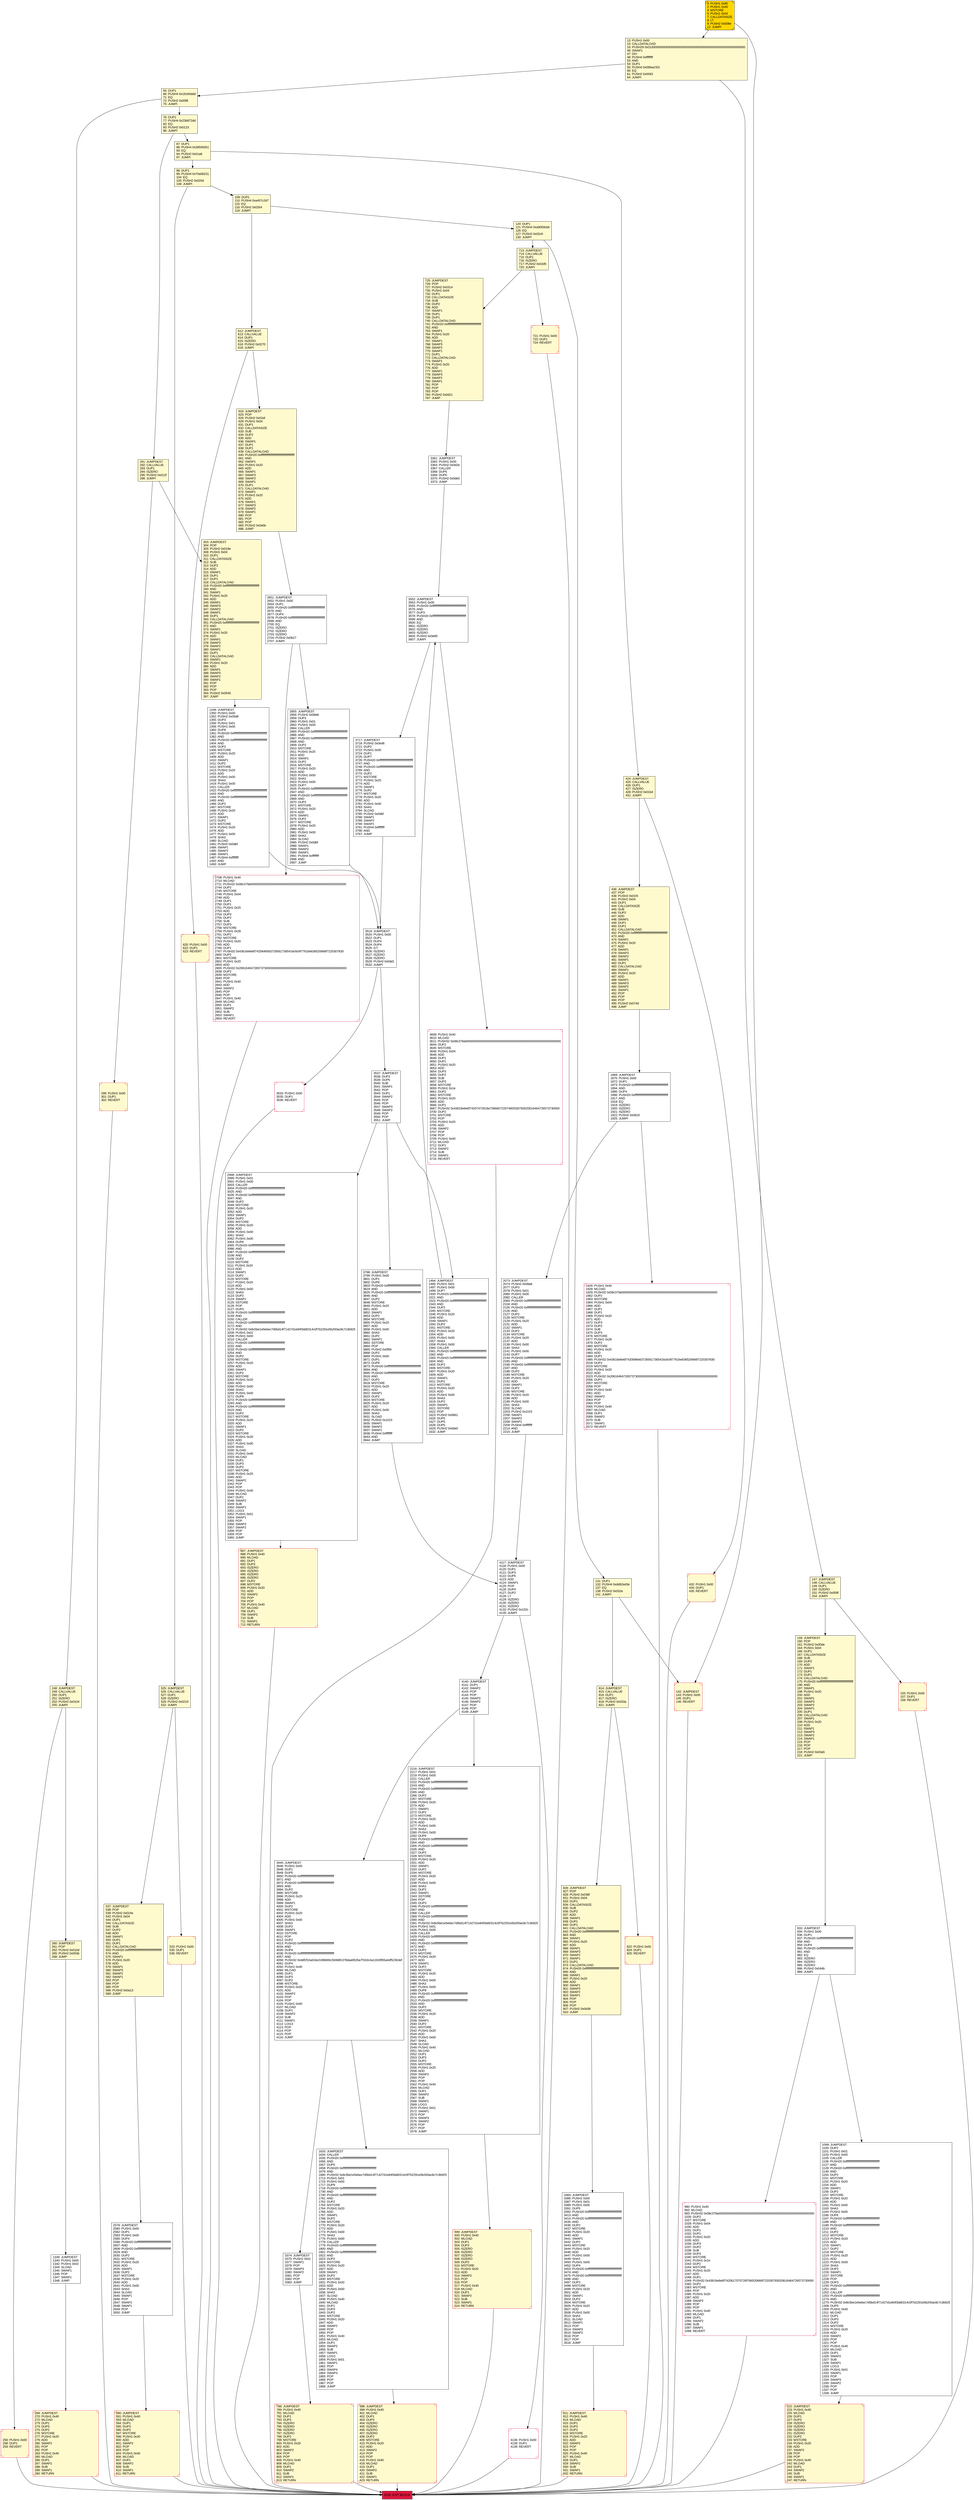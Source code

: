 digraph G {
bgcolor=transparent rankdir=UD;
node [shape=box style=filled color=black fillcolor=white fontname=arial fontcolor=black];
98 [label="98: DUP1\l99: PUSH4 0x70a08231\l104: EQ\l105: PUSH2 0x020d\l108: JUMPI\l" fillcolor=lemonchiffon ];
3374 [label="3374: JUMPDEST\l3375: PUSH1 0x01\l3377: SWAP1\l3378: POP\l3379: SWAP3\l3380: SWAP2\l3381: POP\l3382: POP\l3383: JUMP\l" ];
291 [label="291: JUMPDEST\l292: CALLVALUE\l293: DUP1\l294: ISZERO\l295: PUSH2 0x012f\l298: JUMPI\l" fillcolor=lemonchiffon ];
3361 [label="3361: JUMPDEST\l3362: PUSH1 0x00\l3364: PUSH2 0x0d2e\l3367: CALLER\l3368: DUP5\l3369: DUP5\l3370: PUSH2 0x0de0\l3373: JUMP\l" ];
2579 [label="2579: JUMPDEST\l2580: PUSH1 0x00\l2582: DUP1\l2583: PUSH1 0x00\l2585: DUP4\l2586: PUSH20 0xffffffffffffffffffffffffffffffffffffffff\l2607: AND\l2608: PUSH20 0xffffffffffffffffffffffffffffffffffffffff\l2629: AND\l2630: DUP2\l2631: MSTORE\l2632: PUSH1 0x20\l2634: ADD\l2635: SWAP1\l2636: DUP2\l2637: MSTORE\l2638: PUSH1 0x20\l2640: ADD\l2641: PUSH1 0x00\l2643: SHA3\l2644: SLOAD\l2645: SWAP1\l2646: POP\l2647: SWAP2\l2648: SWAP1\l2649: POP\l2650: JUMP\l" ];
147 [label="147: JUMPDEST\l148: CALLVALUE\l149: DUP1\l150: ISZERO\l151: PUSH2 0x009f\l154: JUMPI\l" fillcolor=lemonchiffon ];
4136 [label="4136: PUSH1 0x00\l4138: DUP1\l4139: REVERT\l" shape=Msquare color=crimson ];
299 [label="299: PUSH1 0x00\l301: DUP1\l302: REVERT\l" fillcolor=lemonchiffon shape=Msquare color=crimson ];
142 [label="142: JUMPDEST\l143: PUSH1 0x00\l145: DUP1\l146: REVERT\l" fillcolor=lemonchiffon shape=Msquare color=crimson ];
432 [label="432: PUSH1 0x00\l434: DUP1\l435: REVERT\l" fillcolor=lemonchiffon shape=Msquare color=crimson ];
687 [label="687: JUMPDEST\l688: PUSH1 0x40\l690: MLOAD\l691: DUP1\l692: DUP3\l693: ISZERO\l694: ISZERO\l695: ISZERO\l696: ISZERO\l697: DUP2\l698: MSTORE\l699: PUSH1 0x20\l701: ADD\l702: SWAP2\l703: POP\l704: POP\l705: PUSH1 0x40\l707: MLOAD\l708: DUP1\l709: SWAP2\l710: SUB\l711: SWAP1\l712: RETURN\l" fillcolor=lemonchiffon shape=Msquare color=crimson ];
120 [label="120: DUP1\l121: PUSH4 0xa9059cbb\l126: EQ\l127: PUSH2 0x02c9\l130: JUMPI\l" fillcolor=lemonchiffon ];
1869 [label="1869: JUMPDEST\l1870: PUSH1 0x00\l1872: DUP1\l1873: PUSH20 0xffffffffffffffffffffffffffffffffffffffff\l1894: AND\l1895: DUP4\l1896: PUSH20 0xffffffffffffffffffffffffffffffffffffffff\l1917: AND\l1918: EQ\l1919: ISZERO\l1920: ISZERO\l1921: ISZERO\l1922: PUSH2 0x0819\l1925: JUMPI\l" ];
822 [label="822: PUSH1 0x00\l824: DUP1\l825: REVERT\l" fillcolor=lemonchiffon shape=Msquare color=crimson ];
725 [label="725: JUMPDEST\l726: POP\l727: PUSH2 0x0314\l730: PUSH1 0x04\l732: DUP1\l733: CALLDATASIZE\l734: SUB\l735: DUP2\l736: ADD\l737: SWAP1\l738: DUP1\l739: DUP1\l740: CALLDATALOAD\l741: PUSH20 0xffffffffffffffffffffffffffffffffffffffff\l762: AND\l763: SWAP1\l764: PUSH1 0x20\l766: ADD\l767: SWAP1\l768: SWAP3\l769: SWAP2\l770: SWAP1\l771: DUP1\l772: CALLDATALOAD\l773: SWAP1\l774: PUSH1 0x20\l776: ADD\l777: SWAP1\l778: SWAP3\l779: SWAP2\l780: SWAP1\l781: POP\l782: POP\l783: POP\l784: PUSH2 0x0d21\l787: JUMP\l" fillcolor=lemonchiffon ];
13 [label="13: PUSH1 0x00\l15: CALLDATALOAD\l16: PUSH29 0x0100000000000000000000000000000000000000000000000000000000\l46: SWAP1\l47: DIV\l48: PUSH4 0xffffffff\l53: AND\l54: DUP1\l55: PUSH4 0x095ea7b3\l60: EQ\l61: PUSH2 0x0093\l64: JUMPI\l" fillcolor=lemonchiffon ];
525 [label="525: JUMPDEST\l526: CALLVALUE\l527: DUP1\l528: ISZERO\l529: PUSH2 0x0219\l532: JUMPI\l" fillcolor=lemonchiffon ];
256 [label="256: PUSH1 0x00\l258: DUP1\l259: REVERT\l" fillcolor=lemonchiffon shape=Msquare color=crimson ];
537 [label="537: JUMPDEST\l538: POP\l539: PUSH2 0x024e\l542: PUSH1 0x04\l544: DUP1\l545: CALLDATASIZE\l546: SUB\l547: DUP2\l548: ADD\l549: SWAP1\l550: DUP1\l551: DUP1\l552: CALLDATALOAD\l553: PUSH20 0xffffffffffffffffffffffffffffffffffffffff\l574: AND\l575: SWAP1\l576: PUSH1 0x20\l578: ADD\l579: SWAP1\l580: SWAP3\l581: SWAP2\l582: SWAP1\l583: POP\l584: POP\l585: POP\l586: PUSH2 0x0a13\l589: JUMP\l" fillcolor=lemonchiffon ];
1926 [label="1926: PUSH1 0x40\l1928: MLOAD\l1929: PUSH32 0x08c379a000000000000000000000000000000000000000000000000000000000\l1962: DUP2\l1963: MSTORE\l1964: PUSH1 0x04\l1966: ADD\l1967: DUP1\l1968: DUP1\l1969: PUSH1 0x20\l1971: ADD\l1972: DUP3\l1973: DUP2\l1974: SUB\l1975: DUP3\l1976: MSTORE\l1977: PUSH1 0x28\l1979: DUP2\l1980: MSTORE\l1981: PUSH1 0x20\l1983: ADD\l1984: DUP1\l1985: PUSH32 0x43616e6e6f7420696e637265617365416c6c6f77616e636520666f7220307830\l2018: DUP2\l2019: MSTORE\l2020: PUSH1 0x20\l2022: ADD\l2023: PUSH32 0x2061646472657373000000000000000000000000000000000000000000000000\l2056: DUP2\l2057: MSTORE\l2058: POP\l2059: PUSH1 0x40\l2061: ADD\l2062: SWAP2\l2063: POP\l2064: POP\l2065: PUSH1 0x40\l2067: MLOAD\l2068: DUP1\l2069: SWAP2\l2070: SUB\l2071: SWAP1\l2072: REVERT\l" shape=Msquare color=crimson ];
2855 [label="2855: JUMPDEST\l2856: PUSH2 0x0bb6\l2859: DUP3\l2860: PUSH1 0x01\l2862: PUSH1 0x00\l2864: CALLER\l2865: PUSH20 0xffffffffffffffffffffffffffffffffffffffff\l2886: AND\l2887: PUSH20 0xffffffffffffffffffffffffffffffffffffffff\l2908: AND\l2909: DUP2\l2910: MSTORE\l2911: PUSH1 0x20\l2913: ADD\l2914: SWAP1\l2915: DUP2\l2916: MSTORE\l2917: PUSH1 0x20\l2919: ADD\l2920: PUSH1 0x00\l2922: SHA3\l2923: PUSH1 0x00\l2925: DUP7\l2926: PUSH20 0xffffffffffffffffffffffffffffffffffffffff\l2947: AND\l2948: PUSH20 0xffffffffffffffffffffffffffffffffffffffff\l2969: AND\l2970: DUP2\l2971: MSTORE\l2972: PUSH1 0x20\l2974: ADD\l2975: SWAP1\l2976: DUP2\l2977: MSTORE\l2978: PUSH1 0x20\l2980: ADD\l2981: PUSH1 0x00\l2983: SHA3\l2984: SLOAD\l2985: PUSH2 0x0dbf\l2988: SWAP1\l2989: SWAP2\l2990: SWAP1\l2991: PUSH4 0xffffffff\l2996: AND\l2997: JUMP\l" ];
87 [label="87: DUP1\l88: PUSH4 0x39509351\l93: EQ\l94: PUSH2 0x01a8\l97: JUMPI\l" fillcolor=lemonchiffon ];
1349 [label="1349: JUMPDEST\l1350: PUSH1 0x00\l1352: PUSH2 0x05d6\l1355: DUP3\l1356: PUSH1 0x01\l1358: PUSH1 0x00\l1360: DUP8\l1361: PUSH20 0xffffffffffffffffffffffffffffffffffffffff\l1382: AND\l1383: PUSH20 0xffffffffffffffffffffffffffffffffffffffff\l1404: AND\l1405: DUP2\l1406: MSTORE\l1407: PUSH1 0x20\l1409: ADD\l1410: SWAP1\l1411: DUP2\l1412: MSTORE\l1413: PUSH1 0x20\l1415: ADD\l1416: PUSH1 0x00\l1418: SHA3\l1419: PUSH1 0x00\l1421: CALLER\l1422: PUSH20 0xffffffffffffffffffffffffffffffffffffffff\l1443: AND\l1444: PUSH20 0xffffffffffffffffffffffffffffffffffffffff\l1465: AND\l1466: DUP2\l1467: MSTORE\l1468: PUSH1 0x20\l1470: ADD\l1471: SWAP1\l1472: DUP2\l1473: MSTORE\l1474: PUSH1 0x20\l1476: ADD\l1477: PUSH1 0x00\l1479: SHA3\l1480: SLOAD\l1481: PUSH2 0x0dbf\l1484: SWAP1\l1485: SWAP2\l1486: SWAP1\l1487: PUSH4 0xffffffff\l1492: AND\l1493: JUMP\l" ];
788 [label="788: JUMPDEST\l789: PUSH1 0x40\l791: MLOAD\l792: DUP1\l793: DUP3\l794: ISZERO\l795: ISZERO\l796: ISZERO\l797: ISZERO\l798: DUP2\l799: MSTORE\l800: PUSH1 0x20\l802: ADD\l803: SWAP2\l804: POP\l805: POP\l806: PUSH1 0x40\l808: MLOAD\l809: DUP1\l810: SWAP2\l811: SUB\l812: SWAP1\l813: RETURN\l" fillcolor=lemonchiffon shape=Msquare color=crimson ];
4117 [label="4117: JUMPDEST\l4118: PUSH1 0x00\l4120: DUP1\l4121: DUP3\l4122: DUP5\l4123: ADD\l4124: SWAP1\l4125: POP\l4126: DUP4\l4127: DUP2\l4128: LT\l4129: ISZERO\l4130: ISZERO\l4131: ISZERO\l4132: PUSH2 0x102c\l4135: JUMPI\l" ];
713 [label="713: JUMPDEST\l714: CALLVALUE\l715: DUP1\l716: ISZERO\l717: PUSH2 0x02d5\l720: JUMPI\l" fillcolor=lemonchiffon ];
3552 [label="3552: JUMPDEST\l3553: PUSH1 0x00\l3555: PUSH20 0xffffffffffffffffffffffffffffffffffffffff\l3576: AND\l3577: DUP3\l3578: PUSH20 0xffffffffffffffffffffffffffffffffffffffff\l3599: AND\l3600: EQ\l3601: ISZERO\l3602: ISZERO\l3603: ISZERO\l3604: PUSH2 0x0e85\l3607: JUMPI\l" ];
3945 [label="3945: JUMPDEST\l3946: PUSH1 0x00\l3948: DUP1\l3949: DUP5\l3950: PUSH20 0xffffffffffffffffffffffffffffffffffffffff\l3971: AND\l3972: PUSH20 0xffffffffffffffffffffffffffffffffffffffff\l3993: AND\l3994: DUP2\l3995: MSTORE\l3996: PUSH1 0x20\l3998: ADD\l3999: SWAP1\l4000: DUP2\l4001: MSTORE\l4002: PUSH1 0x20\l4004: ADD\l4005: PUSH1 0x00\l4007: SHA3\l4008: DUP2\l4009: SWAP1\l4010: SSTORE\l4011: POP\l4012: DUP2\l4013: PUSH20 0xffffffffffffffffffffffffffffffffffffffff\l4034: AND\l4035: DUP4\l4036: PUSH20 0xffffffffffffffffffffffffffffffffffffffff\l4057: AND\l4058: PUSH32 0xddf252ad1be2c89b69c2b068fc378daa952ba7f163c4a11628f55a4df523b3ef\l4091: DUP4\l4092: PUSH1 0x40\l4094: MLOAD\l4095: DUP1\l4096: DUP3\l4097: DUP2\l4098: MSTORE\l4099: PUSH1 0x20\l4101: ADD\l4102: SWAP2\l4103: POP\l4104: POP\l4105: PUSH1 0x40\l4107: MLOAD\l4108: DUP1\l4109: SWAP2\l4110: SUB\l4111: SWAP1\l4112: LOG3\l4113: POP\l4114: POP\l4115: POP\l4116: JUMP\l" ];
398 [label="398: JUMPDEST\l399: PUSH1 0x40\l401: MLOAD\l402: DUP1\l403: DUP3\l404: ISZERO\l405: ISZERO\l406: ISZERO\l407: ISZERO\l408: DUP2\l409: MSTORE\l410: PUSH1 0x20\l412: ADD\l413: SWAP2\l414: POP\l415: POP\l416: PUSH1 0x40\l418: MLOAD\l419: DUP1\l420: SWAP2\l421: SUB\l422: SWAP1\l423: RETURN\l" fillcolor=lemonchiffon shape=Msquare color=crimson ];
1494 [label="1494: JUMPDEST\l1495: PUSH1 0x01\l1497: PUSH1 0x00\l1499: DUP7\l1500: PUSH20 0xffffffffffffffffffffffffffffffffffffffff\l1521: AND\l1522: PUSH20 0xffffffffffffffffffffffffffffffffffffffff\l1543: AND\l1544: DUP2\l1545: MSTORE\l1546: PUSH1 0x20\l1548: ADD\l1549: SWAP1\l1550: DUP2\l1551: MSTORE\l1552: PUSH1 0x20\l1554: ADD\l1555: PUSH1 0x00\l1557: SHA3\l1558: PUSH1 0x00\l1560: CALLER\l1561: PUSH20 0xffffffffffffffffffffffffffffffffffffffff\l1582: AND\l1583: PUSH20 0xffffffffffffffffffffffffffffffffffffffff\l1604: AND\l1605: DUP2\l1606: MSTORE\l1607: PUSH1 0x20\l1609: ADD\l1610: SWAP1\l1611: DUP2\l1612: MSTORE\l1613: PUSH1 0x20\l1615: ADD\l1616: PUSH1 0x00\l1618: SHA3\l1619: DUP2\l1620: SWAP1\l1621: SSTORE\l1622: POP\l1623: PUSH2 0x0661\l1626: DUP5\l1627: DUP5\l1628: DUP5\l1629: PUSH2 0x0de0\l1632: JUMP\l" ];
933 [label="933: JUMPDEST\l934: PUSH1 0x00\l936: DUP1\l937: PUSH20 0xffffffffffffffffffffffffffffffffffffffff\l958: AND\l959: DUP4\l960: PUSH20 0xffffffffffffffffffffffffffffffffffffffff\l981: AND\l982: EQ\l983: ISZERO\l984: ISZERO\l985: ISZERO\l986: PUSH2 0x044b\l989: JUMPI\l" ];
533 [label="533: PUSH1 0x00\l535: DUP1\l536: REVERT\l" fillcolor=lemonchiffon shape=Msquare color=crimson ];
4150 [label="4150: EXIT BLOCK\l" fillcolor=crimson ];
155 [label="155: PUSH1 0x00\l157: DUP1\l158: REVERT\l" fillcolor=lemonchiffon shape=Msquare color=crimson ];
911 [label="911: JUMPDEST\l912: PUSH1 0x40\l914: MLOAD\l915: DUP1\l916: DUP3\l917: DUP2\l918: MSTORE\l919: PUSH1 0x20\l921: ADD\l922: SWAP2\l923: POP\l924: POP\l925: PUSH1 0x40\l927: MLOAD\l928: DUP1\l929: SWAP2\l930: SUB\l931: SWAP1\l932: RETURN\l" fillcolor=lemonchiffon shape=Msquare color=crimson ];
826 [label="826: JUMPDEST\l827: POP\l828: PUSH2 0x038f\l831: PUSH1 0x04\l833: DUP1\l834: CALLDATASIZE\l835: SUB\l836: DUP2\l837: ADD\l838: SWAP1\l839: DUP1\l840: DUP1\l841: CALLDATALOAD\l842: PUSH20 0xffffffffffffffffffffffffffffffffffffffff\l863: AND\l864: SWAP1\l865: PUSH1 0x20\l867: ADD\l868: SWAP1\l869: SWAP3\l870: SWAP2\l871: SWAP1\l872: DUP1\l873: CALLDATALOAD\l874: PUSH20 0xffffffffffffffffffffffffffffffffffffffff\l895: AND\l896: SWAP1\l897: PUSH1 0x20\l899: ADD\l900: SWAP1\l901: SWAP3\l902: SWAP2\l903: SWAP1\l904: POP\l905: POP\l906: POP\l907: PUSH2 0x0d38\l910: JUMP\l" fillcolor=lemonchiffon ];
269 [label="269: JUMPDEST\l270: PUSH1 0x40\l272: MLOAD\l273: DUP1\l274: DUP3\l275: DUP2\l276: MSTORE\l277: PUSH1 0x20\l279: ADD\l280: SWAP2\l281: POP\l282: POP\l283: PUSH1 0x40\l285: MLOAD\l286: DUP1\l287: SWAP2\l288: SUB\l289: SWAP1\l290: RETURN\l" fillcolor=lemonchiffon shape=Msquare color=crimson ];
3384 [label="3384: JUMPDEST\l3385: PUSH1 0x00\l3387: PUSH1 0x01\l3389: PUSH1 0x00\l3391: DUP5\l3392: PUSH20 0xffffffffffffffffffffffffffffffffffffffff\l3413: AND\l3414: PUSH20 0xffffffffffffffffffffffffffffffffffffffff\l3435: AND\l3436: DUP2\l3437: MSTORE\l3438: PUSH1 0x20\l3440: ADD\l3441: SWAP1\l3442: DUP2\l3443: MSTORE\l3444: PUSH1 0x20\l3446: ADD\l3447: PUSH1 0x00\l3449: SHA3\l3450: PUSH1 0x00\l3452: DUP4\l3453: PUSH20 0xffffffffffffffffffffffffffffffffffffffff\l3474: AND\l3475: PUSH20 0xffffffffffffffffffffffffffffffffffffffff\l3496: AND\l3497: DUP2\l3498: MSTORE\l3499: PUSH1 0x20\l3501: ADD\l3502: SWAP1\l3503: DUP2\l3504: MSTORE\l3505: PUSH1 0x20\l3507: ADD\l3508: PUSH1 0x00\l3510: SHA3\l3511: SLOAD\l3512: SWAP1\l3513: POP\l3514: SWAP3\l3515: SWAP2\l3516: POP\l3517: POP\l3518: JUMP\l" ];
814 [label="814: JUMPDEST\l815: CALLVALUE\l816: DUP1\l817: ISZERO\l818: PUSH2 0x033a\l821: JUMPI\l" fillcolor=lemonchiffon ];
159 [label="159: JUMPDEST\l160: POP\l161: PUSH2 0x00de\l164: PUSH1 0x04\l166: DUP1\l167: CALLDATASIZE\l168: SUB\l169: DUP2\l170: ADD\l171: SWAP1\l172: DUP1\l173: DUP1\l174: CALLDATALOAD\l175: PUSH20 0xffffffffffffffffffffffffffffffffffffffff\l196: AND\l197: SWAP1\l198: PUSH1 0x20\l200: ADD\l201: SWAP1\l202: SWAP3\l203: SWAP2\l204: SWAP1\l205: DUP1\l206: CALLDATALOAD\l207: SWAP1\l208: PUSH1 0x20\l210: ADD\l211: SWAP1\l212: SWAP3\l213: SWAP2\l214: SWAP1\l215: POP\l216: POP\l217: POP\l218: PUSH2 0x03a5\l221: JUMP\l" fillcolor=lemonchiffon ];
4140 [label="4140: JUMPDEST\l4141: DUP1\l4142: SWAP2\l4143: POP\l4144: POP\l4145: SWAP3\l4146: SWAP2\l4147: POP\l4148: POP\l4149: JUMP\l" ];
131 [label="131: DUP1\l132: PUSH4 0xdd62ed3e\l137: EQ\l138: PUSH2 0x032e\l141: JUMPI\l" fillcolor=lemonchiffon ];
303 [label="303: JUMPDEST\l304: POP\l305: PUSH2 0x018e\l308: PUSH1 0x04\l310: DUP1\l311: CALLDATASIZE\l312: SUB\l313: DUP2\l314: ADD\l315: SWAP1\l316: DUP1\l317: DUP1\l318: CALLDATALOAD\l319: PUSH20 0xffffffffffffffffffffffffffffffffffffffff\l340: AND\l341: SWAP1\l342: PUSH1 0x20\l344: ADD\l345: SWAP1\l346: SWAP3\l347: SWAP2\l348: SWAP1\l349: DUP1\l350: CALLDATALOAD\l351: PUSH20 0xffffffffffffffffffffffffffffffffffffffff\l372: AND\l373: SWAP1\l374: PUSH1 0x20\l376: ADD\l377: SWAP1\l378: SWAP3\l379: SWAP2\l380: SWAP1\l381: DUP1\l382: CALLDATALOAD\l383: SWAP1\l384: PUSH1 0x20\l386: ADD\l387: SWAP1\l388: SWAP3\l389: SWAP2\l390: SWAP1\l391: POP\l392: POP\l393: POP\l394: PUSH2 0x0545\l397: JUMP\l" fillcolor=lemonchiffon ];
1099 [label="1099: JUMPDEST\l1100: DUP2\l1101: PUSH1 0x01\l1103: PUSH1 0x00\l1105: CALLER\l1106: PUSH20 0xffffffffffffffffffffffffffffffffffffffff\l1127: AND\l1128: PUSH20 0xffffffffffffffffffffffffffffffffffffffff\l1149: AND\l1150: DUP2\l1151: MSTORE\l1152: PUSH1 0x20\l1154: ADD\l1155: SWAP1\l1156: DUP2\l1157: MSTORE\l1158: PUSH1 0x20\l1160: ADD\l1161: PUSH1 0x00\l1163: SHA3\l1164: PUSH1 0x00\l1166: DUP6\l1167: PUSH20 0xffffffffffffffffffffffffffffffffffffffff\l1188: AND\l1189: PUSH20 0xffffffffffffffffffffffffffffffffffffffff\l1210: AND\l1211: DUP2\l1212: MSTORE\l1213: PUSH1 0x20\l1215: ADD\l1216: SWAP1\l1217: DUP2\l1218: MSTORE\l1219: PUSH1 0x20\l1221: ADD\l1222: PUSH1 0x00\l1224: SHA3\l1225: DUP2\l1226: SWAP1\l1227: SSTORE\l1228: POP\l1229: DUP3\l1230: PUSH20 0xffffffffffffffffffffffffffffffffffffffff\l1251: AND\l1252: CALLER\l1253: PUSH20 0xffffffffffffffffffffffffffffffffffffffff\l1274: AND\l1275: PUSH32 0x8c5be1e5ebec7d5bd14f71427d1e84f3dd0314c0f7b2291e5b200ac8c7c3b925\l1308: DUP5\l1309: PUSH1 0x40\l1311: MLOAD\l1312: DUP1\l1313: DUP3\l1314: DUP2\l1315: MSTORE\l1316: PUSH1 0x20\l1318: ADD\l1319: SWAP2\l1320: POP\l1321: POP\l1322: PUSH1 0x40\l1324: MLOAD\l1325: DUP1\l1326: SWAP2\l1327: SUB\l1328: SWAP1\l1329: LOG3\l1330: PUSH1 0x01\l1332: SWAP1\l1333: POP\l1334: SWAP3\l1335: SWAP2\l1336: POP\l1337: POP\l1338: JUMP\l" ];
65 [label="65: DUP1\l66: PUSH4 0x18160ddd\l71: EQ\l72: PUSH2 0x00f8\l75: JUMPI\l" fillcolor=lemonchiffon ];
3798 [label="3798: JUMPDEST\l3799: PUSH1 0x00\l3801: DUP1\l3802: DUP6\l3803: PUSH20 0xffffffffffffffffffffffffffffffffffffffff\l3824: AND\l3825: PUSH20 0xffffffffffffffffffffffffffffffffffffffff\l3846: AND\l3847: DUP2\l3848: MSTORE\l3849: PUSH1 0x20\l3851: ADD\l3852: SWAP1\l3853: DUP2\l3854: MSTORE\l3855: PUSH1 0x20\l3857: ADD\l3858: PUSH1 0x00\l3860: SHA3\l3861: DUP2\l3862: SWAP1\l3863: SSTORE\l3864: POP\l3865: PUSH2 0x0f69\l3868: DUP2\l3869: PUSH1 0x00\l3871: DUP1\l3872: DUP6\l3873: PUSH20 0xffffffffffffffffffffffffffffffffffffffff\l3894: AND\l3895: PUSH20 0xffffffffffffffffffffffffffffffffffffffff\l3916: AND\l3917: DUP2\l3918: MSTORE\l3919: PUSH1 0x20\l3921: ADD\l3922: SWAP1\l3923: DUP2\l3924: MSTORE\l3925: PUSH1 0x20\l3927: ADD\l3928: PUSH1 0x00\l3930: SHA3\l3931: SLOAD\l3932: PUSH2 0x1015\l3935: SWAP1\l3936: SWAP2\l3937: SWAP1\l3938: PUSH4 0xffffffff\l3943: AND\l3944: JUMP\l" ];
260 [label="260: JUMPDEST\l261: POP\l262: PUSH2 0x010d\l265: PUSH2 0x053b\l268: JUMP\l" fillcolor=lemonchiffon ];
620 [label="620: PUSH1 0x00\l622: DUP1\l623: REVERT\l" fillcolor=lemonchiffon shape=Msquare color=crimson ];
624 [label="624: JUMPDEST\l625: POP\l626: PUSH2 0x02af\l629: PUSH1 0x04\l631: DUP1\l632: CALLDATASIZE\l633: SUB\l634: DUP2\l635: ADD\l636: SWAP1\l637: DUP1\l638: DUP1\l639: CALLDATALOAD\l640: PUSH20 0xffffffffffffffffffffffffffffffffffffffff\l661: AND\l662: SWAP1\l663: PUSH1 0x20\l665: ADD\l666: SWAP1\l667: SWAP3\l668: SWAP2\l669: SWAP1\l670: DUP1\l671: CALLDATALOAD\l672: SWAP1\l673: PUSH1 0x20\l675: ADD\l676: SWAP1\l677: SWAP3\l678: SWAP2\l679: SWAP1\l680: POP\l681: POP\l682: POP\l683: PUSH2 0x0a5b\l686: JUMP\l" fillcolor=lemonchiffon ];
436 [label="436: JUMPDEST\l437: POP\l438: PUSH2 0x01f3\l441: PUSH1 0x04\l443: DUP1\l444: CALLDATASIZE\l445: SUB\l446: DUP2\l447: ADD\l448: SWAP1\l449: DUP1\l450: DUP1\l451: CALLDATALOAD\l452: PUSH20 0xffffffffffffffffffffffffffffffffffffffff\l473: AND\l474: SWAP1\l475: PUSH1 0x20\l477: ADD\l478: SWAP1\l479: SWAP3\l480: SWAP2\l481: SWAP1\l482: DUP1\l483: CALLDATALOAD\l484: SWAP1\l485: PUSH1 0x20\l487: ADD\l488: SWAP1\l489: SWAP3\l490: SWAP2\l491: SWAP1\l492: POP\l493: POP\l494: POP\l495: PUSH2 0x074d\l498: JUMP\l" fillcolor=lemonchiffon ];
499 [label="499: JUMPDEST\l500: PUSH1 0x40\l502: MLOAD\l503: DUP1\l504: DUP3\l505: ISZERO\l506: ISZERO\l507: ISZERO\l508: ISZERO\l509: DUP2\l510: MSTORE\l511: PUSH1 0x20\l513: ADD\l514: SWAP2\l515: POP\l516: POP\l517: PUSH1 0x40\l519: MLOAD\l520: DUP1\l521: SWAP2\l522: SUB\l523: SWAP1\l524: RETURN\l" fillcolor=lemonchiffon shape=Msquare color=crimson ];
1633 [label="1633: JUMPDEST\l1634: CALLER\l1635: PUSH20 0xffffffffffffffffffffffffffffffffffffffff\l1656: AND\l1657: DUP5\l1658: PUSH20 0xffffffffffffffffffffffffffffffffffffffff\l1679: AND\l1680: PUSH32 0x8c5be1e5ebec7d5bd14f71427d1e84f3dd0314c0f7b2291e5b200ac8c7c3b925\l1713: PUSH1 0x01\l1715: PUSH1 0x00\l1717: DUP9\l1718: PUSH20 0xffffffffffffffffffffffffffffffffffffffff\l1739: AND\l1740: PUSH20 0xffffffffffffffffffffffffffffffffffffffff\l1761: AND\l1762: DUP2\l1763: MSTORE\l1764: PUSH1 0x20\l1766: ADD\l1767: SWAP1\l1768: DUP2\l1769: MSTORE\l1770: PUSH1 0x20\l1772: ADD\l1773: PUSH1 0x00\l1775: SHA3\l1776: PUSH1 0x00\l1778: CALLER\l1779: PUSH20 0xffffffffffffffffffffffffffffffffffffffff\l1800: AND\l1801: PUSH20 0xffffffffffffffffffffffffffffffffffffffff\l1822: AND\l1823: DUP2\l1824: MSTORE\l1825: PUSH1 0x20\l1827: ADD\l1828: SWAP1\l1829: DUP2\l1830: MSTORE\l1831: PUSH1 0x20\l1833: ADD\l1834: PUSH1 0x00\l1836: SHA3\l1837: SLOAD\l1838: PUSH1 0x40\l1840: MLOAD\l1841: DUP1\l1842: DUP3\l1843: DUP2\l1844: MSTORE\l1845: PUSH1 0x20\l1847: ADD\l1848: SWAP2\l1849: POP\l1850: POP\l1851: PUSH1 0x40\l1853: MLOAD\l1854: DUP1\l1855: SWAP2\l1856: SUB\l1857: SWAP1\l1858: LOG3\l1859: PUSH1 0x01\l1861: SWAP1\l1862: POP\l1863: SWAP4\l1864: SWAP3\l1865: POP\l1866: POP\l1867: POP\l1868: JUMP\l" ];
2651 [label="2651: JUMPDEST\l2652: PUSH1 0x00\l2654: DUP1\l2655: PUSH20 0xffffffffffffffffffffffffffffffffffffffff\l2676: AND\l2677: DUP4\l2678: PUSH20 0xffffffffffffffffffffffffffffffffffffffff\l2699: AND\l2700: EQ\l2701: ISZERO\l2702: ISZERO\l2703: ISZERO\l2704: PUSH2 0x0b27\l2707: JUMPI\l" ];
3717 [label="3717: JUMPDEST\l3718: PUSH2 0x0ed6\l3721: DUP2\l3722: PUSH1 0x00\l3724: DUP1\l3725: DUP7\l3726: PUSH20 0xffffffffffffffffffffffffffffffffffffffff\l3747: AND\l3748: PUSH20 0xffffffffffffffffffffffffffffffffffffffff\l3769: AND\l3770: DUP2\l3771: MSTORE\l3772: PUSH1 0x20\l3774: ADD\l3775: SWAP1\l3776: DUP2\l3777: MSTORE\l3778: PUSH1 0x20\l3780: ADD\l3781: PUSH1 0x00\l3783: SHA3\l3784: SLOAD\l3785: PUSH2 0x0dbf\l3788: SWAP1\l3789: SWAP2\l3790: SWAP1\l3791: PUSH4 0xffffffff\l3796: AND\l3797: JUMP\l" ];
3537 [label="3537: JUMPDEST\l3538: DUP3\l3539: DUP5\l3540: SUB\l3541: SWAP1\l3542: POP\l3543: DUP1\l3544: SWAP2\l3545: POP\l3546: POP\l3547: SWAP3\l3548: SWAP2\l3549: POP\l3550: POP\l3551: JUMP\l" ];
424 [label="424: JUMPDEST\l425: CALLVALUE\l426: DUP1\l427: ISZERO\l428: PUSH2 0x01b4\l431: JUMPI\l" fillcolor=lemonchiffon ];
990 [label="990: PUSH1 0x40\l992: MLOAD\l993: PUSH32 0x08c379a000000000000000000000000000000000000000000000000000000000\l1026: DUP2\l1027: MSTORE\l1028: PUSH1 0x04\l1030: ADD\l1031: DUP1\l1032: DUP1\l1033: PUSH1 0x20\l1035: ADD\l1036: DUP3\l1037: DUP2\l1038: SUB\l1039: DUP3\l1040: MSTORE\l1041: PUSH1 0x1e\l1043: DUP2\l1044: MSTORE\l1045: PUSH1 0x20\l1047: ADD\l1048: DUP1\l1049: PUSH32 0x43616e6e6f7420617070726f766520666f722030783020616464726573730000\l1082: DUP2\l1083: MSTORE\l1084: POP\l1085: PUSH1 0x20\l1087: ADD\l1088: SWAP2\l1089: POP\l1090: POP\l1091: PUSH1 0x40\l1093: MLOAD\l1094: DUP1\l1095: SWAP2\l1096: SUB\l1097: SWAP1\l1098: REVERT\l" shape=Msquare color=crimson ];
3608 [label="3608: PUSH1 0x40\l3610: MLOAD\l3611: PUSH32 0x08c379a000000000000000000000000000000000000000000000000000000000\l3644: DUP2\l3645: MSTORE\l3646: PUSH1 0x04\l3648: ADD\l3649: DUP1\l3650: DUP1\l3651: PUSH1 0x20\l3653: ADD\l3654: DUP3\l3655: DUP2\l3656: SUB\l3657: DUP3\l3658: MSTORE\l3659: PUSH1 0x1e\l3661: DUP2\l3662: MSTORE\l3663: PUSH1 0x20\l3665: ADD\l3666: DUP1\l3667: PUSH32 0x43616e6e6f74207472616e7366657220746f2030783020616464726573730000\l3700: DUP2\l3701: MSTORE\l3702: POP\l3703: PUSH1 0x20\l3705: ADD\l3706: SWAP2\l3707: POP\l3708: POP\l3709: PUSH1 0x40\l3711: MLOAD\l3712: DUP1\l3713: SWAP2\l3714: SUB\l3715: SWAP1\l3716: REVERT\l" shape=Msquare color=crimson ];
222 [label="222: JUMPDEST\l223: PUSH1 0x40\l225: MLOAD\l226: DUP1\l227: DUP3\l228: ISZERO\l229: ISZERO\l230: ISZERO\l231: ISZERO\l232: DUP2\l233: MSTORE\l234: PUSH1 0x20\l236: ADD\l237: SWAP2\l238: POP\l239: POP\l240: PUSH1 0x40\l242: MLOAD\l243: DUP1\l244: SWAP2\l245: SUB\l246: SWAP1\l247: RETURN\l" fillcolor=lemonchiffon shape=Msquare color=crimson ];
248 [label="248: JUMPDEST\l249: CALLVALUE\l250: DUP1\l251: ISZERO\l252: PUSH2 0x0104\l255: JUMPI\l" fillcolor=lemonchiffon ];
2073 [label="2073: JUMPDEST\l2074: PUSH2 0x08a8\l2077: DUP3\l2078: PUSH1 0x01\l2080: PUSH1 0x00\l2082: CALLER\l2083: PUSH20 0xffffffffffffffffffffffffffffffffffffffff\l2104: AND\l2105: PUSH20 0xffffffffffffffffffffffffffffffffffffffff\l2126: AND\l2127: DUP2\l2128: MSTORE\l2129: PUSH1 0x20\l2131: ADD\l2132: SWAP1\l2133: DUP2\l2134: MSTORE\l2135: PUSH1 0x20\l2137: ADD\l2138: PUSH1 0x00\l2140: SHA3\l2141: PUSH1 0x00\l2143: DUP7\l2144: PUSH20 0xffffffffffffffffffffffffffffffffffffffff\l2165: AND\l2166: PUSH20 0xffffffffffffffffffffffffffffffffffffffff\l2187: AND\l2188: DUP2\l2189: MSTORE\l2190: PUSH1 0x20\l2192: ADD\l2193: SWAP1\l2194: DUP2\l2195: MSTORE\l2196: PUSH1 0x20\l2198: ADD\l2199: PUSH1 0x00\l2201: SHA3\l2202: SLOAD\l2203: PUSH2 0x1015\l2206: SWAP1\l2207: SWAP2\l2208: SWAP1\l2209: PUSH4 0xffffffff\l2214: AND\l2215: JUMP\l" ];
2216 [label="2216: JUMPDEST\l2217: PUSH1 0x01\l2219: PUSH1 0x00\l2221: CALLER\l2222: PUSH20 0xffffffffffffffffffffffffffffffffffffffff\l2243: AND\l2244: PUSH20 0xffffffffffffffffffffffffffffffffffffffff\l2265: AND\l2266: DUP2\l2267: MSTORE\l2268: PUSH1 0x20\l2270: ADD\l2271: SWAP1\l2272: DUP2\l2273: MSTORE\l2274: PUSH1 0x20\l2276: ADD\l2277: PUSH1 0x00\l2279: SHA3\l2280: PUSH1 0x00\l2282: DUP6\l2283: PUSH20 0xffffffffffffffffffffffffffffffffffffffff\l2304: AND\l2305: PUSH20 0xffffffffffffffffffffffffffffffffffffffff\l2326: AND\l2327: DUP2\l2328: MSTORE\l2329: PUSH1 0x20\l2331: ADD\l2332: SWAP1\l2333: DUP2\l2334: MSTORE\l2335: PUSH1 0x20\l2337: ADD\l2338: PUSH1 0x00\l2340: SHA3\l2341: DUP2\l2342: SWAP1\l2343: SSTORE\l2344: POP\l2345: DUP3\l2346: PUSH20 0xffffffffffffffffffffffffffffffffffffffff\l2367: AND\l2368: CALLER\l2369: PUSH20 0xffffffffffffffffffffffffffffffffffffffff\l2390: AND\l2391: PUSH32 0x8c5be1e5ebec7d5bd14f71427d1e84f3dd0314c0f7b2291e5b200ac8c7c3b925\l2424: PUSH1 0x01\l2426: PUSH1 0x00\l2428: CALLER\l2429: PUSH20 0xffffffffffffffffffffffffffffffffffffffff\l2450: AND\l2451: PUSH20 0xffffffffffffffffffffffffffffffffffffffff\l2472: AND\l2473: DUP2\l2474: MSTORE\l2475: PUSH1 0x20\l2477: ADD\l2478: SWAP1\l2479: DUP2\l2480: MSTORE\l2481: PUSH1 0x20\l2483: ADD\l2484: PUSH1 0x00\l2486: SHA3\l2487: PUSH1 0x00\l2489: DUP8\l2490: PUSH20 0xffffffffffffffffffffffffffffffffffffffff\l2511: AND\l2512: PUSH20 0xffffffffffffffffffffffffffffffffffffffff\l2533: AND\l2534: DUP2\l2535: MSTORE\l2536: PUSH1 0x20\l2538: ADD\l2539: SWAP1\l2540: DUP2\l2541: MSTORE\l2542: PUSH1 0x20\l2544: ADD\l2545: PUSH1 0x00\l2547: SHA3\l2548: SLOAD\l2549: PUSH1 0x40\l2551: MLOAD\l2552: DUP1\l2553: DUP3\l2554: DUP2\l2555: MSTORE\l2556: PUSH1 0x20\l2558: ADD\l2559: SWAP2\l2560: POP\l2561: POP\l2562: PUSH1 0x40\l2564: MLOAD\l2565: DUP1\l2566: SWAP2\l2567: SUB\l2568: SWAP1\l2569: LOG3\l2570: PUSH1 0x01\l2572: SWAP1\l2573: POP\l2574: SWAP3\l2575: SWAP2\l2576: POP\l2577: POP\l2578: JUMP\l" ];
109 [label="109: DUP1\l110: PUSH4 0xa457c2d7\l115: EQ\l116: PUSH2 0x0264\l119: JUMPI\l" fillcolor=lemonchiffon ];
3533 [label="3533: PUSH1 0x00\l3535: DUP1\l3536: REVERT\l" shape=Msquare color=crimson ];
612 [label="612: JUMPDEST\l613: CALLVALUE\l614: DUP1\l615: ISZERO\l616: PUSH2 0x0270\l619: JUMPI\l" fillcolor=lemonchiffon ];
3519 [label="3519: JUMPDEST\l3520: PUSH1 0x00\l3522: DUP1\l3523: DUP4\l3524: DUP4\l3525: GT\l3526: ISZERO\l3527: ISZERO\l3528: ISZERO\l3529: PUSH2 0x0dd1\l3532: JUMPI\l" ];
721 [label="721: PUSH1 0x00\l723: DUP1\l724: REVERT\l" fillcolor=lemonchiffon shape=Msquare color=crimson ];
2708 [label="2708: PUSH1 0x40\l2710: MLOAD\l2711: PUSH32 0x08c379a000000000000000000000000000000000000000000000000000000000\l2744: DUP2\l2745: MSTORE\l2746: PUSH1 0x04\l2748: ADD\l2749: DUP1\l2750: DUP1\l2751: PUSH1 0x20\l2753: ADD\l2754: DUP3\l2755: DUP2\l2756: SUB\l2757: DUP3\l2758: MSTORE\l2759: PUSH1 0x28\l2761: DUP2\l2762: MSTORE\l2763: PUSH1 0x20\l2765: ADD\l2766: DUP1\l2767: PUSH32 0x43616e6e6f74206465637265617365416c6c6f77616e636520666f7220307830\l2800: DUP2\l2801: MSTORE\l2802: PUSH1 0x20\l2804: ADD\l2805: PUSH32 0x2061646472657373000000000000000000000000000000000000000000000000\l2838: DUP2\l2839: MSTORE\l2840: POP\l2841: PUSH1 0x40\l2843: ADD\l2844: SWAP2\l2845: POP\l2846: POP\l2847: PUSH1 0x40\l2849: MLOAD\l2850: DUP1\l2851: SWAP2\l2852: SUB\l2853: SWAP1\l2854: REVERT\l" shape=Msquare color=crimson ];
1339 [label="1339: JUMPDEST\l1340: PUSH1 0x00\l1342: PUSH1 0x02\l1344: SLOAD\l1345: SWAP1\l1346: POP\l1347: SWAP1\l1348: JUMP\l" ];
2998 [label="2998: JUMPDEST\l2999: PUSH1 0x01\l3001: PUSH1 0x00\l3003: CALLER\l3004: PUSH20 0xffffffffffffffffffffffffffffffffffffffff\l3025: AND\l3026: PUSH20 0xffffffffffffffffffffffffffffffffffffffff\l3047: AND\l3048: DUP2\l3049: MSTORE\l3050: PUSH1 0x20\l3052: ADD\l3053: SWAP1\l3054: DUP2\l3055: MSTORE\l3056: PUSH1 0x20\l3058: ADD\l3059: PUSH1 0x00\l3061: SHA3\l3062: PUSH1 0x00\l3064: DUP6\l3065: PUSH20 0xffffffffffffffffffffffffffffffffffffffff\l3086: AND\l3087: PUSH20 0xffffffffffffffffffffffffffffffffffffffff\l3108: AND\l3109: DUP2\l3110: MSTORE\l3111: PUSH1 0x20\l3113: ADD\l3114: SWAP1\l3115: DUP2\l3116: MSTORE\l3117: PUSH1 0x20\l3119: ADD\l3120: PUSH1 0x00\l3122: SHA3\l3123: DUP2\l3124: SWAP1\l3125: SSTORE\l3126: POP\l3127: DUP3\l3128: PUSH20 0xffffffffffffffffffffffffffffffffffffffff\l3149: AND\l3150: CALLER\l3151: PUSH20 0xffffffffffffffffffffffffffffffffffffffff\l3172: AND\l3173: PUSH32 0x8c5be1e5ebec7d5bd14f71427d1e84f3dd0314c0f7b2291e5b200ac8c7c3b925\l3206: PUSH1 0x01\l3208: PUSH1 0x00\l3210: CALLER\l3211: PUSH20 0xffffffffffffffffffffffffffffffffffffffff\l3232: AND\l3233: PUSH20 0xffffffffffffffffffffffffffffffffffffffff\l3254: AND\l3255: DUP2\l3256: MSTORE\l3257: PUSH1 0x20\l3259: ADD\l3260: SWAP1\l3261: DUP2\l3262: MSTORE\l3263: PUSH1 0x20\l3265: ADD\l3266: PUSH1 0x00\l3268: SHA3\l3269: PUSH1 0x00\l3271: DUP8\l3272: PUSH20 0xffffffffffffffffffffffffffffffffffffffff\l3293: AND\l3294: PUSH20 0xffffffffffffffffffffffffffffffffffffffff\l3315: AND\l3316: DUP2\l3317: MSTORE\l3318: PUSH1 0x20\l3320: ADD\l3321: SWAP1\l3322: DUP2\l3323: MSTORE\l3324: PUSH1 0x20\l3326: ADD\l3327: PUSH1 0x00\l3329: SHA3\l3330: SLOAD\l3331: PUSH1 0x40\l3333: MLOAD\l3334: DUP1\l3335: DUP3\l3336: DUP2\l3337: MSTORE\l3338: PUSH1 0x20\l3340: ADD\l3341: SWAP2\l3342: POP\l3343: POP\l3344: PUSH1 0x40\l3346: MLOAD\l3347: DUP1\l3348: SWAP2\l3349: SUB\l3350: SWAP1\l3351: LOG3\l3352: PUSH1 0x01\l3354: SWAP1\l3355: POP\l3356: SWAP3\l3357: SWAP2\l3358: POP\l3359: POP\l3360: JUMP\l" ];
0 [label="0: PUSH1 0x80\l2: PUSH1 0x40\l4: MSTORE\l5: PUSH1 0x04\l7: CALLDATASIZE\l8: LT\l9: PUSH2 0x008e\l12: JUMPI\l" fillcolor=lemonchiffon shape=Msquare fillcolor=gold ];
76 [label="76: DUP1\l77: PUSH4 0x23b872dd\l82: EQ\l83: PUSH2 0x0123\l86: JUMPI\l" fillcolor=lemonchiffon ];
590 [label="590: JUMPDEST\l591: PUSH1 0x40\l593: MLOAD\l594: DUP1\l595: DUP3\l596: DUP2\l597: MSTORE\l598: PUSH1 0x20\l600: ADD\l601: SWAP2\l602: POP\l603: POP\l604: PUSH1 0x40\l606: MLOAD\l607: DUP1\l608: SWAP2\l609: SUB\l610: SWAP1\l611: RETURN\l" fillcolor=lemonchiffon shape=Msquare color=crimson ];
826 -> 3384;
911 -> 4150;
155 -> 4150;
424 -> 436;
13 -> 147;
1926 -> 4150;
3537 -> 3798;
98 -> 525;
788 -> 4150;
4117 -> 4136;
612 -> 620;
87 -> 98;
432 -> 4150;
65 -> 248;
3361 -> 3552;
1099 -> 222;
3945 -> 3374;
4140 -> 2216;
248 -> 260;
3519 -> 3537;
120 -> 713;
525 -> 537;
721 -> 4150;
1349 -> 3519;
2708 -> 4150;
147 -> 159;
1339 -> 269;
814 -> 822;
436 -> 1869;
3533 -> 4150;
3798 -> 4117;
3608 -> 4150;
98 -> 109;
0 -> 13;
303 -> 1349;
933 -> 990;
159 -> 933;
2579 -> 590;
933 -> 1099;
814 -> 826;
0 -> 142;
533 -> 4150;
109 -> 612;
3384 -> 911;
3519 -> 3533;
398 -> 4150;
131 -> 814;
269 -> 4150;
291 -> 299;
256 -> 4150;
624 -> 2651;
1494 -> 3552;
725 -> 3361;
822 -> 4150;
612 -> 624;
537 -> 2579;
687 -> 4150;
2216 -> 499;
2651 -> 2708;
3374 -> 788;
3537 -> 2998;
525 -> 533;
65 -> 76;
147 -> 155;
1869 -> 1926;
713 -> 725;
3717 -> 3519;
299 -> 4150;
142 -> 4150;
260 -> 1339;
4136 -> 4150;
291 -> 303;
248 -> 256;
2855 -> 3519;
590 -> 4150;
131 -> 142;
424 -> 432;
2073 -> 4117;
13 -> 65;
120 -> 131;
222 -> 4150;
76 -> 87;
713 -> 721;
1633 -> 398;
2998 -> 687;
4117 -> 4140;
990 -> 4150;
3537 -> 1494;
4140 -> 3945;
2651 -> 2855;
3552 -> 3608;
1869 -> 2073;
3552 -> 3717;
499 -> 4150;
87 -> 424;
109 -> 120;
620 -> 4150;
3945 -> 1633;
76 -> 291;
}